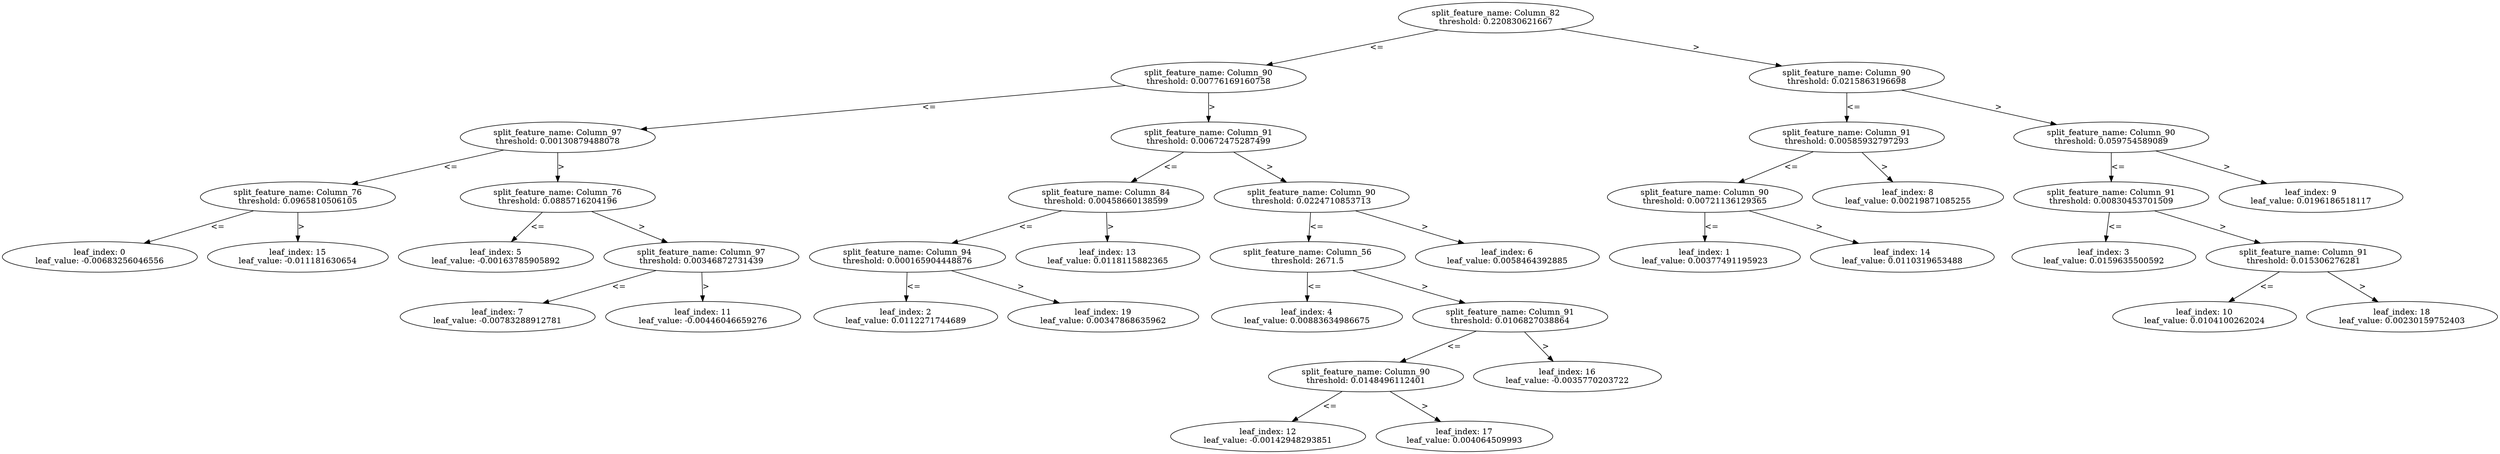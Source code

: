 digraph Tree13 {
	split0 [label="split_feature_name: Column_82\nthreshold: 0.220830621667"]
	split1 [label="split_feature_name: Column_90\nthreshold: 0.00776169160758"]
	split4 [label="split_feature_name: Column_97\nthreshold: 0.00130879488078"]
	split14 [label="split_feature_name: Column_76\nthreshold: 0.0965810506105"]
	leaf0 [label="leaf_index: 0\nleaf_value: -0.00683256046556"]
	split14 -> leaf0 [label="<="]
	leaf15 [label="leaf_index: 15\nleaf_value: -0.011181630654"]
	split14 -> leaf15 [label=">"]
	split4 -> split14 [label="<="]
	split6 [label="split_feature_name: Column_76\nthreshold: 0.0885716204196"]
	leaf5 [label="leaf_index: 5\nleaf_value: -0.00163785905892"]
	split6 -> leaf5 [label="<="]
	split10 [label="split_feature_name: Column_97\nthreshold: 0.00346872731439"]
	leaf7 [label="leaf_index: 7\nleaf_value: -0.00783288912781"]
	split10 -> leaf7 [label="<="]
	leaf11 [label="leaf_index: 11\nleaf_value: -0.00446046659276"]
	split10 -> leaf11 [label=">"]
	split6 -> split10 [label=">"]
	split4 -> split6 [label=">"]
	split1 -> split4 [label="<="]
	split3 [label="split_feature_name: Column_91\nthreshold: 0.00672475287499"]
	split12 [label="split_feature_name: Column_84\nthreshold: 0.00458660138599"]
	split18 [label="split_feature_name: Column_94\nthreshold: 0.000165904448876"]
	leaf2 [label="leaf_index: 2\nleaf_value: 0.0112271744689"]
	split18 -> leaf2 [label="<="]
	leaf19 [label="leaf_index: 19\nleaf_value: 0.00347868635962"]
	split18 -> leaf19 [label=">"]
	split12 -> split18 [label="<="]
	leaf13 [label="leaf_index: 13\nleaf_value: 0.0118115882365"]
	split12 -> leaf13 [label=">"]
	split3 -> split12 [label="<="]
	split5 [label="split_feature_name: Column_90\nthreshold: 0.0224710853713"]
	split11 [label="split_feature_name: Column_56\nthreshold: 2671.5"]
	leaf4 [label="leaf_index: 4\nleaf_value: 0.00883634986675"]
	split11 -> leaf4 [label="<="]
	split15 [label="split_feature_name: Column_91\nthreshold: 0.0106827038864"]
	split16 [label="split_feature_name: Column_90\nthreshold: 0.0148496112401"]
	leaf12 [label="leaf_index: 12\nleaf_value: -0.00142948293851"]
	split16 -> leaf12 [label="<="]
	leaf17 [label="leaf_index: 17\nleaf_value: 0.004064509993"]
	split16 -> leaf17 [label=">"]
	split15 -> split16 [label="<="]
	leaf16 [label="leaf_index: 16\nleaf_value: -0.0035770203722"]
	split15 -> leaf16 [label=">"]
	split11 -> split15 [label=">"]
	split5 -> split11 [label="<="]
	leaf6 [label="leaf_index: 6\nleaf_value: 0.0058464392885"]
	split5 -> leaf6 [label=">"]
	split3 -> split5 [label=">"]
	split1 -> split3 [label=">"]
	split0 -> split1 [label="<="]
	split2 [label="split_feature_name: Column_90\nthreshold: 0.0215863196698"]
	split7 [label="split_feature_name: Column_91\nthreshold: 0.00585932797293"]
	split13 [label="split_feature_name: Column_90\nthreshold: 0.00721136129365"]
	leaf1 [label="leaf_index: 1\nleaf_value: 0.00377491195923"]
	split13 -> leaf1 [label="<="]
	leaf14 [label="leaf_index: 14\nleaf_value: 0.0110319653488"]
	split13 -> leaf14 [label=">"]
	split7 -> split13 [label="<="]
	leaf8 [label="leaf_index: 8\nleaf_value: 0.00219871085255"]
	split7 -> leaf8 [label=">"]
	split2 -> split7 [label="<="]
	split8 [label="split_feature_name: Column_90\nthreshold: 0.059754589089"]
	split9 [label="split_feature_name: Column_91\nthreshold: 0.00830453701509"]
	leaf3 [label="leaf_index: 3\nleaf_value: 0.0159635500592"]
	split9 -> leaf3 [label="<="]
	split17 [label="split_feature_name: Column_91\nthreshold: 0.015306276281"]
	leaf10 [label="leaf_index: 10\nleaf_value: 0.0104100262024"]
	split17 -> leaf10 [label="<="]
	leaf18 [label="leaf_index: 18\nleaf_value: 0.00230159752403"]
	split17 -> leaf18 [label=">"]
	split9 -> split17 [label=">"]
	split8 -> split9 [label="<="]
	leaf9 [label="leaf_index: 9\nleaf_value: 0.0196186518117"]
	split8 -> leaf9 [label=">"]
	split2 -> split8 [label=">"]
	split0 -> split2 [label=">"]
}
